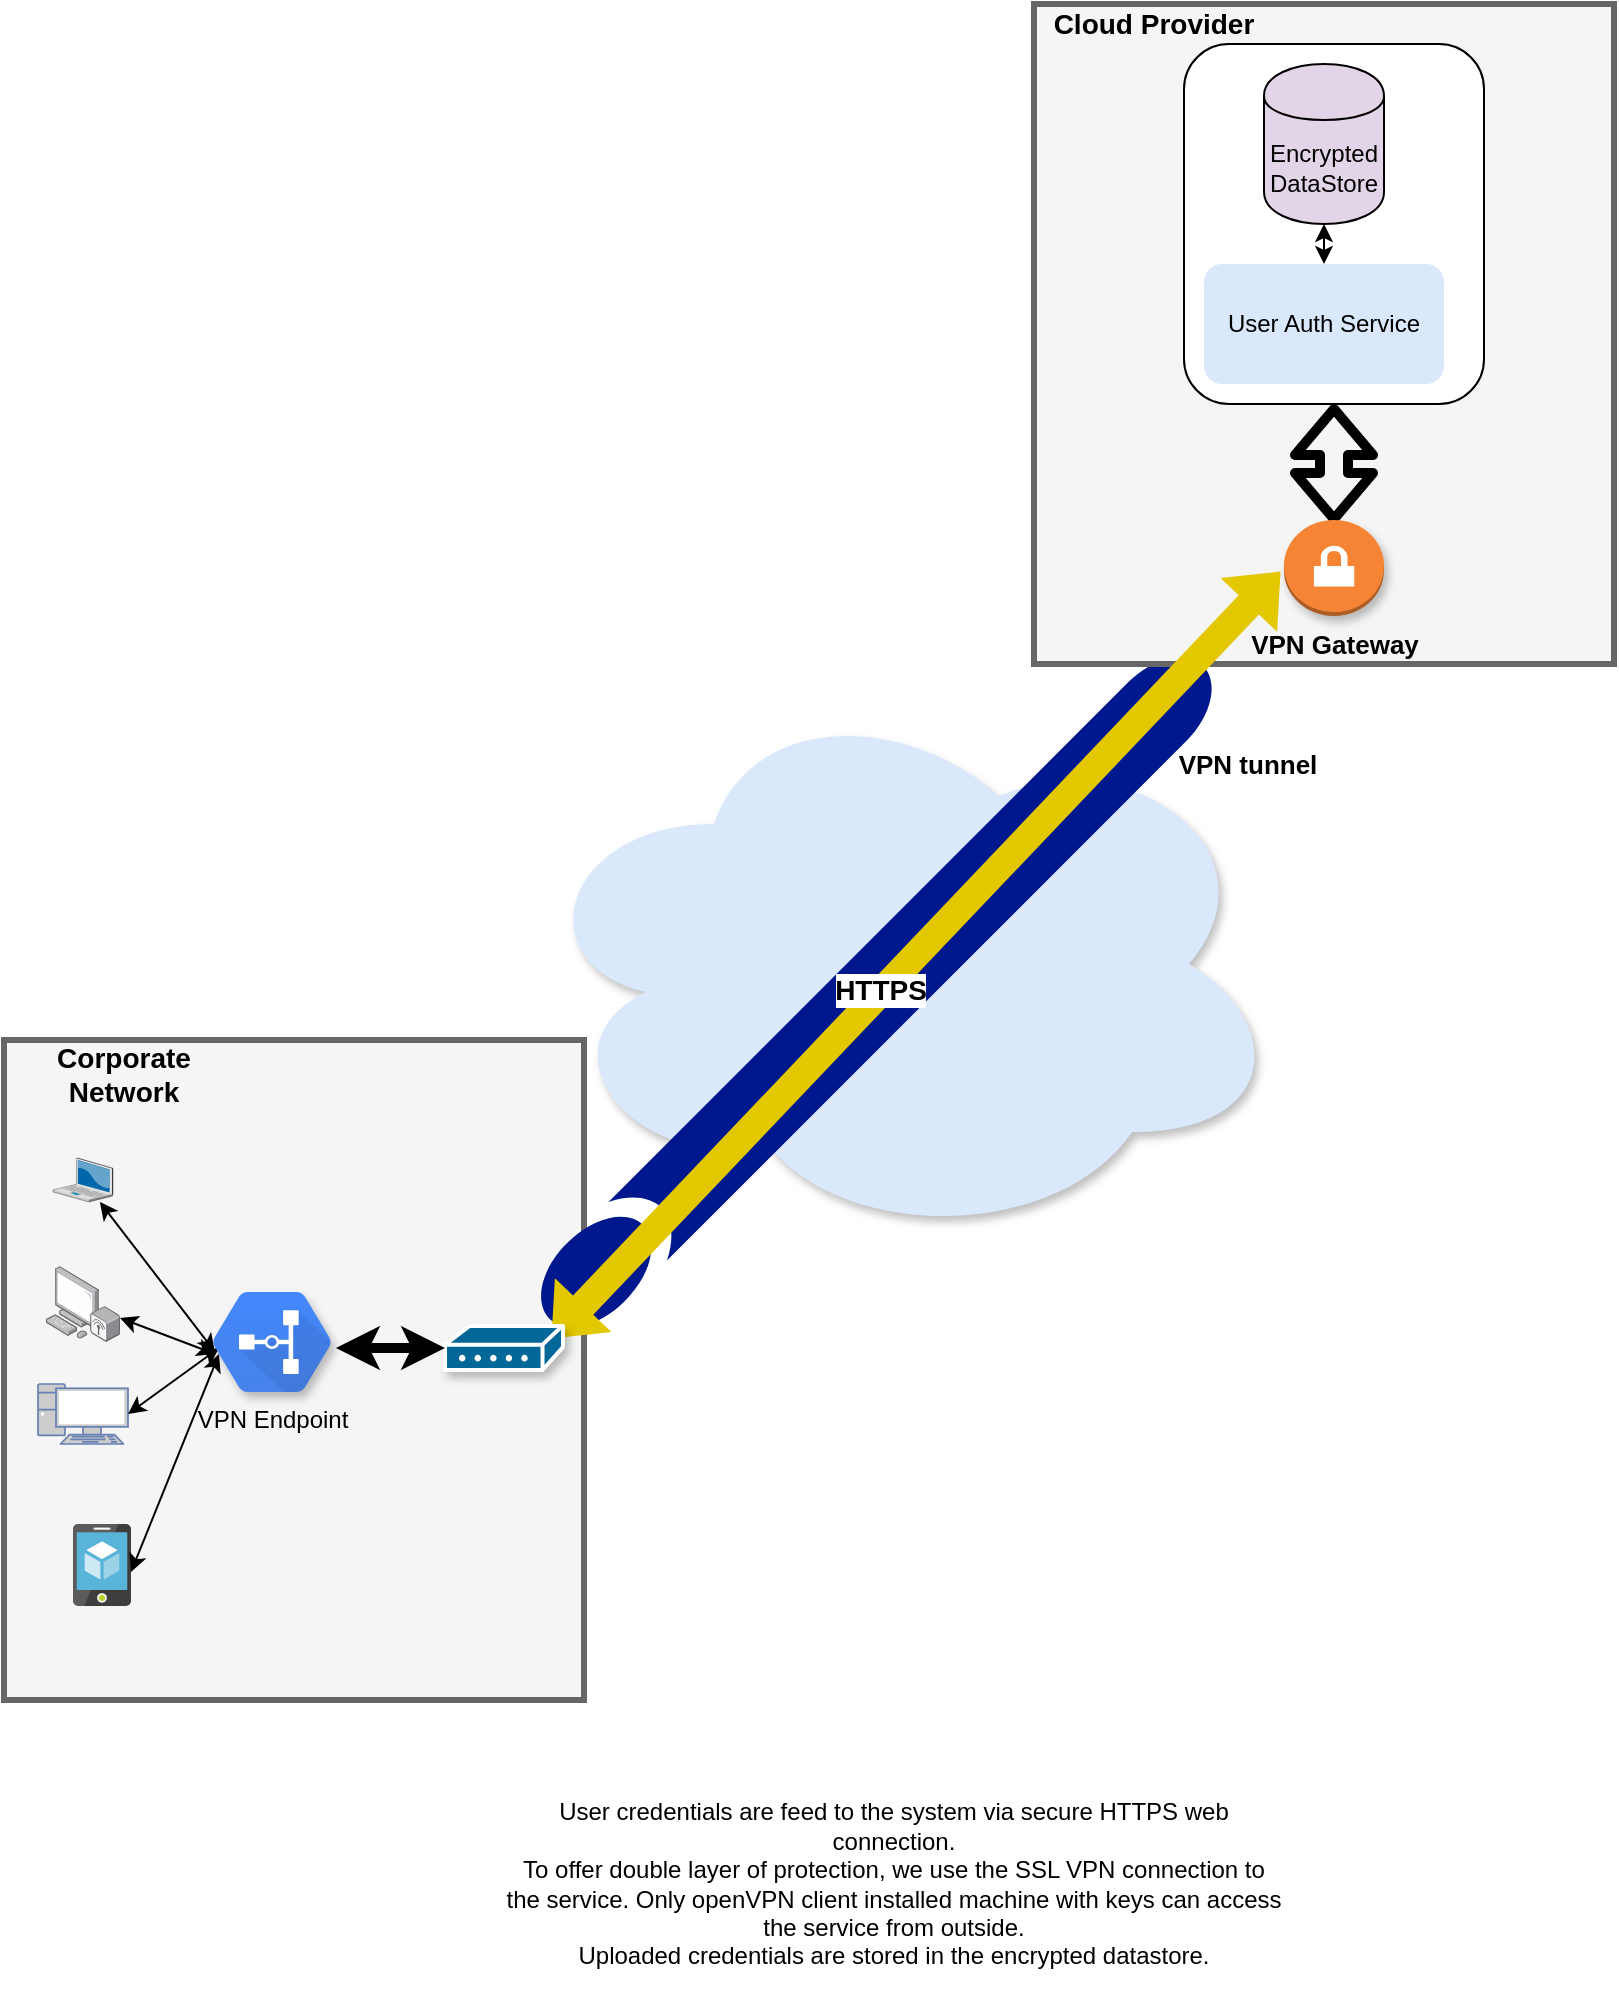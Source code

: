 <mxfile version="11.1.4" type="github"><diagram id="UIRLdelBrUrJke44fouh" name="Page-1"><mxGraphModel dx="1629" dy="1133" grid="1" gridSize="10" guides="1" tooltips="1" connect="1" arrows="1" fold="1" page="1" pageScale="1" pageWidth="850" pageHeight="1100" math="0" shadow="0"><root><mxCell id="0"/><mxCell id="1" parent="0"/><mxCell id="cODZ5YMrCJ14PGYWL94o-12" value="" style="rounded=0;whiteSpace=wrap;html=1;strokeColor=#666666;fillColor=#f5f5f5;fontColor=#333333;align=left;strokeWidth=3;" parent="1" vertex="1"><mxGeometry x="30" y="538" width="290" height="330" as="geometry"/></mxCell><mxCell id="cODZ5YMrCJ14PGYWL94o-2" value="" style="ellipse;shape=cloud;whiteSpace=wrap;html=1;fillColor=#dae8fc;strokeColor=none;shadow=1;" parent="1" vertex="1"><mxGeometry x="290" y="360" width="380" height="280" as="geometry"/></mxCell><mxCell id="n8TWLcsBB6MimyClikat-7" value="" style="shadow=0;dashed=0;html=1;strokeColor=none;shape=mxgraph.mscae.general.tunnel;fillColor=#00188D;rotation=-45;" vertex="1" parent="1"><mxGeometry x="235" y="493" width="462" height="42" as="geometry"/></mxCell><mxCell id="cODZ5YMrCJ14PGYWL94o-8" value="" style="rounded=0;whiteSpace=wrap;html=1;strokeColor=#666666;fillColor=#f5f5f5;fontColor=#333333;align=left;strokeWidth=3;" parent="1" vertex="1"><mxGeometry x="545" y="20" width="290" height="330" as="geometry"/></mxCell><mxCell id="cODZ5YMrCJ14PGYWL94o-7" value="" style="rounded=1;whiteSpace=wrap;html=1;strokeColor=#000000;" parent="1" vertex="1"><mxGeometry x="620" y="40" width="150" height="180" as="geometry"/></mxCell><mxCell id="cODZ5YMrCJ14PGYWL94o-3" value="User Auth Service" style="rounded=1;whiteSpace=wrap;html=1;fillColor=#dae8fc;strokeColor=none;" parent="1" vertex="1"><mxGeometry x="630" y="150" width="120" height="60" as="geometry"/></mxCell><mxCell id="cODZ5YMrCJ14PGYWL94o-4" value="Encrypted DataStore" style="shape=cylinder;whiteSpace=wrap;html=1;boundedLbl=1;backgroundOutline=1;fillColor=#e1d5e7;strokeColor=#000000;" parent="1" vertex="1"><mxGeometry x="660" y="50" width="60" height="80" as="geometry"/></mxCell><mxCell id="cODZ5YMrCJ14PGYWL94o-5" value="" style="endArrow=classic;startArrow=classic;html=1;entryX=0.5;entryY=1;entryDx=0;entryDy=0;" parent="1" source="cODZ5YMrCJ14PGYWL94o-3" target="cODZ5YMrCJ14PGYWL94o-4" edge="1"><mxGeometry width="50" height="50" relative="1" as="geometry"><mxPoint x="460" y="440" as="sourcePoint"/><mxPoint x="510" y="390" as="targetPoint"/></mxGeometry></mxCell><mxCell id="cODZ5YMrCJ14PGYWL94o-9" value="&lt;b&gt;&lt;font style=&quot;font-size: 14px&quot;&gt;Cloud Provider&lt;/font&gt;&lt;/b&gt;" style="text;html=1;strokeColor=none;fillColor=none;align=center;verticalAlign=middle;whiteSpace=wrap;rounded=0;" parent="1" vertex="1"><mxGeometry x="545" y="20" width="120" height="20" as="geometry"/></mxCell><mxCell id="cODZ5YMrCJ14PGYWL94o-13" value="" style="verticalLabelPosition=bottom;aspect=fixed;html=1;verticalAlign=top;strokeColor=none;align=center;outlineConnect=0;shape=mxgraph.citrix.laptop_2;" parent="1" vertex="1"><mxGeometry x="54.5" y="597" width="30" height="22" as="geometry"/></mxCell><mxCell id="cODZ5YMrCJ14PGYWL94o-14" value="" style="points=[];aspect=fixed;html=1;align=center;shadow=0;dashed=0;image;image=img/lib/allied_telesis/computer_and_terminals/Personal_Computer_Wireless.svg;strokeColor=#000000;" parent="1" vertex="1"><mxGeometry x="51" y="651" width="37" height="38" as="geometry"/></mxCell><mxCell id="cODZ5YMrCJ14PGYWL94o-16" value="" style="fontColor=#0066CC;verticalAlign=top;verticalLabelPosition=bottom;labelPosition=center;align=center;html=1;outlineConnect=0;fillColor=#CCCCCC;strokeColor=#6881B3;gradientColor=none;gradientDirection=north;strokeWidth=2;shape=mxgraph.networks.pc;" parent="1" vertex="1"><mxGeometry x="47" y="710" width="45" height="30" as="geometry"/></mxCell><mxCell id="cODZ5YMrCJ14PGYWL94o-17" value="" style="aspect=fixed;html=1;perimeter=none;align=center;shadow=0;dashed=0;image;fontSize=12;image=img/lib/mscae/App_Service_Mobile_App.svg;strokeColor=#000000;" parent="1" vertex="1"><mxGeometry x="64.5" y="780" width="29" height="41" as="geometry"/></mxCell><mxCell id="cODZ5YMrCJ14PGYWL94o-19" value="&lt;b&gt;&lt;font style=&quot;font-size: 14px&quot;&gt;Corporate Network&lt;/font&gt;&lt;/b&gt;" style="text;html=1;strokeColor=none;fillColor=none;align=center;verticalAlign=middle;whiteSpace=wrap;rounded=0;" parent="1" vertex="1"><mxGeometry x="30" y="545" width="120" height="20" as="geometry"/></mxCell><mxCell id="cODZ5YMrCJ14PGYWL94o-20" value="" style="shape=flexArrow;endArrow=classic;startArrow=classic;html=1;entryX=0;entryY=0.5;entryDx=0;entryDy=0;fillColor=#e3c800;strokeColor=none;strokeWidth=5;entryPerimeter=0;exitX=0.873;exitY=0.364;exitDx=0;exitDy=0;exitPerimeter=0;" parent="1" source="n8TWLcsBB6MimyClikat-14" target="n8TWLcsBB6MimyClikat-5" edge="1"><mxGeometry width="50" height="50" relative="1" as="geometry"><mxPoint x="231.45" y="685" as="sourcePoint"/><mxPoint x="660" y="332.5" as="targetPoint"/></mxGeometry></mxCell><mxCell id="cODZ5YMrCJ14PGYWL94o-25" value="&lt;b&gt;&lt;font style=&quot;font-size: 14px&quot;&gt;HTTPS&lt;/font&gt;&lt;/b&gt;" style="text;html=1;resizable=0;points=[];align=center;verticalAlign=middle;labelBackgroundColor=#ffffff;" parent="cODZ5YMrCJ14PGYWL94o-20" vertex="1" connectable="0"><mxGeometry x="-0.093" y="2" relative="1" as="geometry"><mxPoint as="offset"/></mxGeometry></mxCell><mxCell id="cODZ5YMrCJ14PGYWL94o-21" value="" style="endArrow=classic;startArrow=classic;html=1;entryX=0.017;entryY=0.6;entryDx=0;entryDy=0;entryPerimeter=0;" parent="1" source="cODZ5YMrCJ14PGYWL94o-13" target="n8TWLcsBB6MimyClikat-12" edge="1"><mxGeometry width="50" height="50" relative="1" as="geometry"><mxPoint x="-15.5" y="940" as="sourcePoint"/><mxPoint x="144.5" y="695" as="targetPoint"/></mxGeometry></mxCell><mxCell id="cODZ5YMrCJ14PGYWL94o-22" value="" style="endArrow=classic;startArrow=classic;html=1;entryX=0.017;entryY=0.62;entryDx=0;entryDy=0;entryPerimeter=0;" parent="1" source="cODZ5YMrCJ14PGYWL94o-14" target="n8TWLcsBB6MimyClikat-12" edge="1"><mxGeometry width="50" height="50" relative="1" as="geometry"><mxPoint x="-15.5" y="940" as="sourcePoint"/><mxPoint x="144.5" y="695" as="targetPoint"/></mxGeometry></mxCell><mxCell id="cODZ5YMrCJ14PGYWL94o-24" value="" style="endArrow=classic;startArrow=classic;html=1;exitX=1;exitY=0.585;exitDx=0;exitDy=0;exitPerimeter=0;entryX=0.051;entryY=0.62;entryDx=0;entryDy=0;entryPerimeter=0;" parent="1" source="cODZ5YMrCJ14PGYWL94o-17" target="n8TWLcsBB6MimyClikat-12" edge="1"><mxGeometry width="50" height="50" relative="1" as="geometry"><mxPoint x="-15.5" y="940" as="sourcePoint"/><mxPoint x="144.5" y="695" as="targetPoint"/></mxGeometry></mxCell><mxCell id="cODZ5YMrCJ14PGYWL94o-28" value="" style="shape=flexArrow;endArrow=classic;startArrow=classic;html=1;strokeWidth=5;exitX=0.5;exitY=1;exitDx=0;exitDy=0;entryX=0.5;entryY=0.042;entryDx=0;entryDy=0;entryPerimeter=0;" parent="1" source="cODZ5YMrCJ14PGYWL94o-7" target="n8TWLcsBB6MimyClikat-5" edge="1"><mxGeometry width="50" height="50" relative="1" as="geometry"><mxPoint x="835" y="400" as="sourcePoint"/><mxPoint x="695" y="280" as="targetPoint"/></mxGeometry></mxCell><mxCell id="cODZ5YMrCJ14PGYWL94o-31" value="User credentials are feed to the system via secure HTTPS web connection.&lt;br&gt;To offer double layer of protection, we use the SSL VPN connection to the service. Only openVPN client installed machine with keys can access the service from outside.&lt;br&gt;Uploaded credentials are stored in the encrypted datastore." style="text;html=1;strokeColor=none;fillColor=none;align=center;verticalAlign=middle;whiteSpace=wrap;rounded=0;shadow=1;" parent="1" vertex="1"><mxGeometry x="280" y="910" width="390" height="100" as="geometry"/></mxCell><mxCell id="n8TWLcsBB6MimyClikat-5" value="&lt;b&gt;&lt;font style=&quot;font-size: 13px&quot;&gt;VPN Gateway&lt;/font&gt;&lt;/b&gt;" style="outlineConnect=0;dashed=0;verticalLabelPosition=bottom;verticalAlign=top;align=center;html=1;shape=mxgraph.aws3.vpn_gateway;fillColor=#F58534;gradientColor=none;shadow=1;strokeColor=#000000;strokeWidth=3;" vertex="1" parent="1"><mxGeometry x="670" y="278" width="50" height="48" as="geometry"/></mxCell><mxCell id="n8TWLcsBB6MimyClikat-10" value="&lt;b&gt;&lt;font style=&quot;font-size: 13px&quot;&gt;VPN tunnel&lt;/font&gt;&lt;/b&gt;" style="text;html=1;strokeColor=none;fillColor=none;align=center;verticalAlign=middle;whiteSpace=wrap;rounded=0;shadow=1;" vertex="1" parent="1"><mxGeometry x="612" y="390" width="80" height="20" as="geometry"/></mxCell><mxCell id="n8TWLcsBB6MimyClikat-11" value="" style="endArrow=classic;startArrow=classic;html=1;exitX=1;exitY=0.5;exitDx=0;exitDy=0;exitPerimeter=0;entryX=0.051;entryY=0.56;entryDx=0;entryDy=0;entryPerimeter=0;" edge="1" parent="1" source="cODZ5YMrCJ14PGYWL94o-16" target="n8TWLcsBB6MimyClikat-12"><mxGeometry width="50" height="50" relative="1" as="geometry"><mxPoint x="92" y="725" as="sourcePoint"/><mxPoint x="147" y="705" as="targetPoint"/></mxGeometry></mxCell><mxCell id="n8TWLcsBB6MimyClikat-12" value="VPN Endpoint" style="shape=mxgraph.gcp.networking.cloud_vpn;html=1;fillColor=#4387FD;gradientColor=#4683EA;strokeColor=none;verticalLabelPosition=bottom;verticalAlign=top;align=center;shadow=1;" vertex="1" parent="1"><mxGeometry x="134.5" y="664" width="59" height="50" as="geometry"/></mxCell><mxCell id="n8TWLcsBB6MimyClikat-14" value="" style="shape=mxgraph.cisco.modems_and_phones.modem;html=1;dashed=0;fillColor=#036897;strokeColor=#ffffff;strokeWidth=2;verticalLabelPosition=bottom;verticalAlign=top;shadow=1;" vertex="1" parent="1"><mxGeometry x="250.5" y="681" width="59" height="22" as="geometry"/></mxCell><mxCell id="n8TWLcsBB6MimyClikat-15" value="" style="endArrow=classic;startArrow=classic;html=1;strokeWidth=5;exitX=1.042;exitY=0.56;exitDx=0;exitDy=0;exitPerimeter=0;entryX=0;entryY=0.5;entryDx=0;entryDy=0;entryPerimeter=0;" edge="1" parent="1" source="n8TWLcsBB6MimyClikat-12" target="n8TWLcsBB6MimyClikat-14"><mxGeometry width="50" height="50" relative="1" as="geometry"><mxPoint x="30" y="1080" as="sourcePoint"/><mxPoint x="80" y="1030" as="targetPoint"/></mxGeometry></mxCell></root></mxGraphModel></diagram></mxfile>